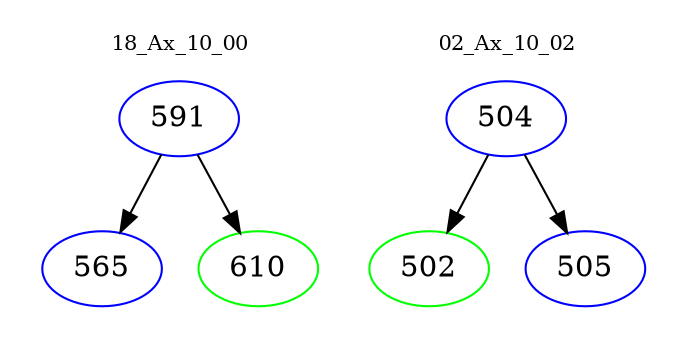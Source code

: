 digraph{
subgraph cluster_0 {
color = white
label = "18_Ax_10_00";
fontsize=10;
T0_591 [label="591", color="blue"]
T0_591 -> T0_565 [color="black"]
T0_565 [label="565", color="blue"]
T0_591 -> T0_610 [color="black"]
T0_610 [label="610", color="green"]
}
subgraph cluster_1 {
color = white
label = "02_Ax_10_02";
fontsize=10;
T1_504 [label="504", color="blue"]
T1_504 -> T1_502 [color="black"]
T1_502 [label="502", color="green"]
T1_504 -> T1_505 [color="black"]
T1_505 [label="505", color="blue"]
}
}
